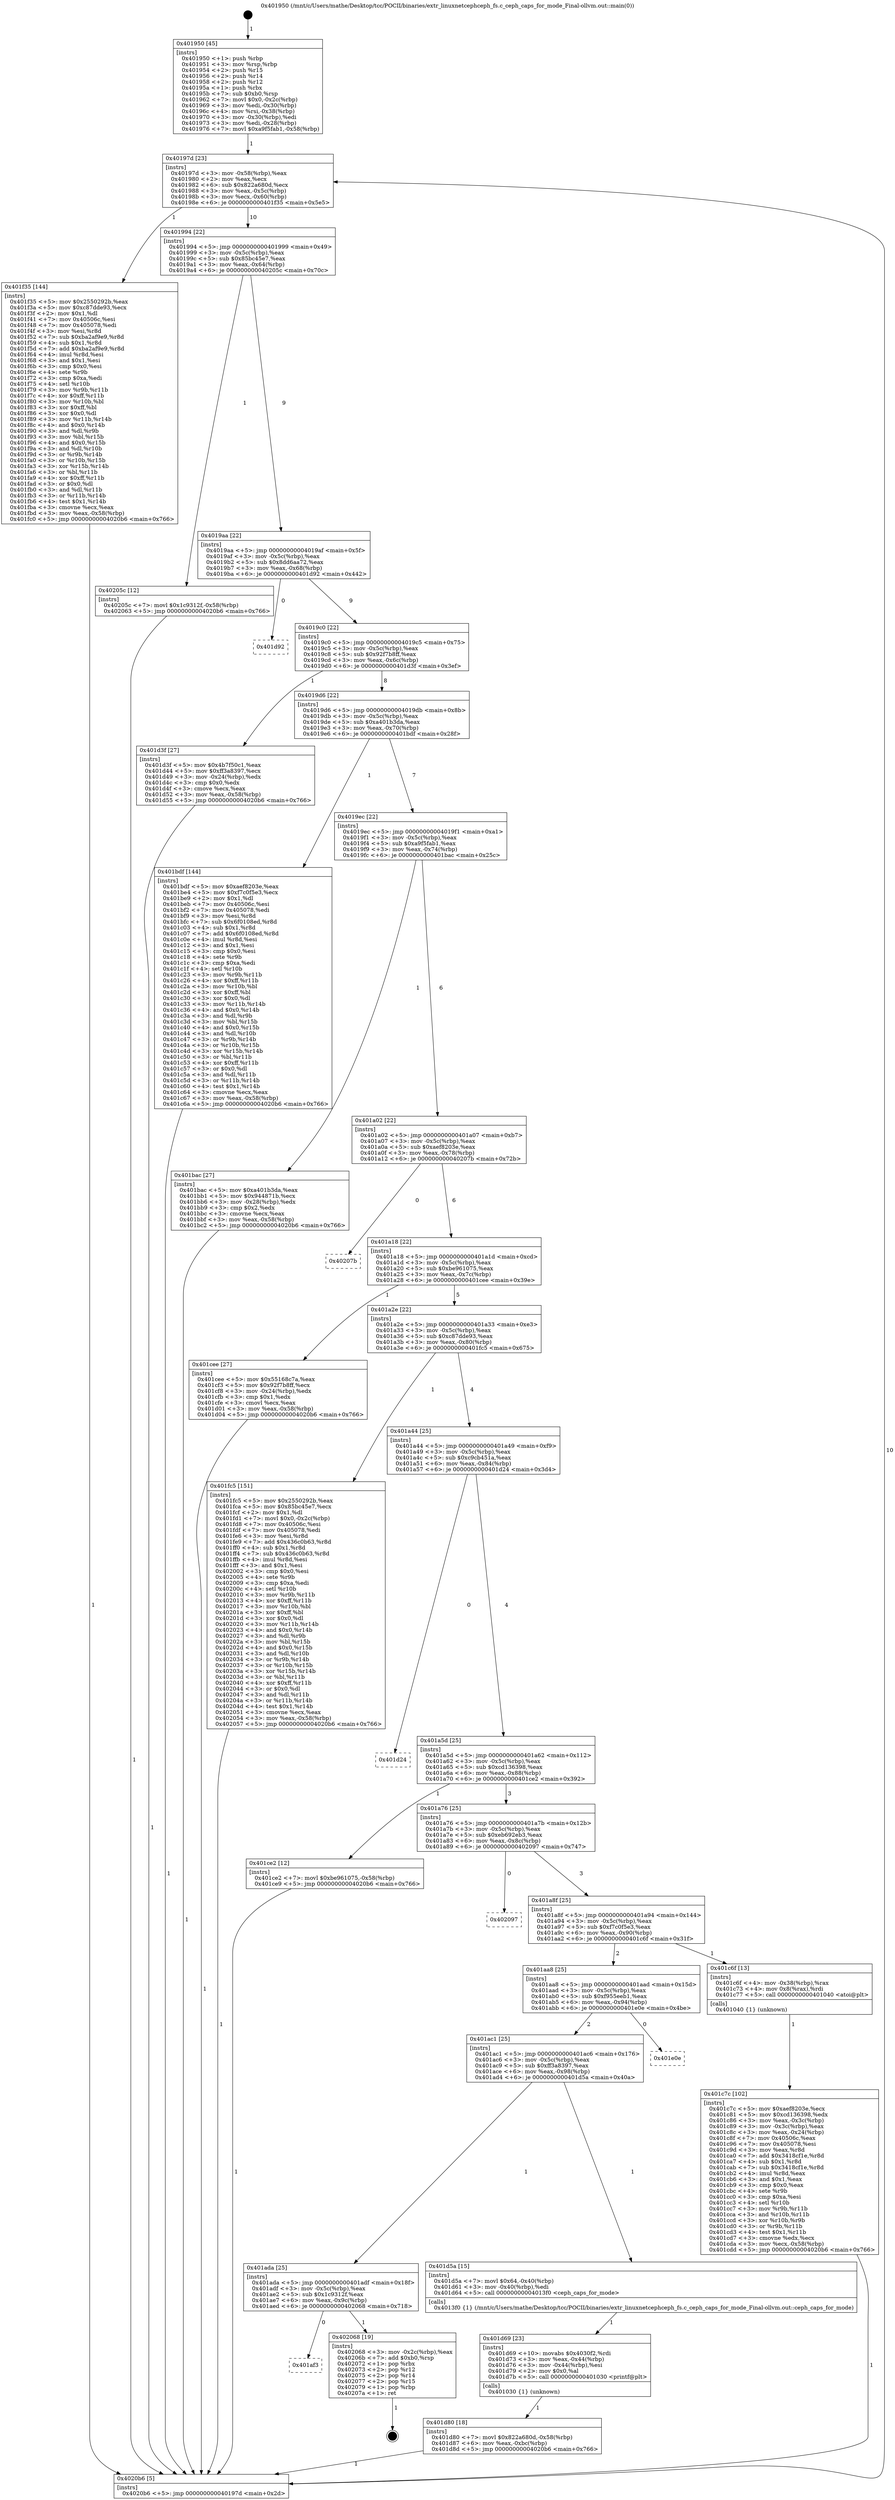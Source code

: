 digraph "0x401950" {
  label = "0x401950 (/mnt/c/Users/mathe/Desktop/tcc/POCII/binaries/extr_linuxnetcephceph_fs.c_ceph_caps_for_mode_Final-ollvm.out::main(0))"
  labelloc = "t"
  node[shape=record]

  Entry [label="",width=0.3,height=0.3,shape=circle,fillcolor=black,style=filled]
  "0x40197d" [label="{
     0x40197d [23]\l
     | [instrs]\l
     &nbsp;&nbsp;0x40197d \<+3\>: mov -0x58(%rbp),%eax\l
     &nbsp;&nbsp;0x401980 \<+2\>: mov %eax,%ecx\l
     &nbsp;&nbsp;0x401982 \<+6\>: sub $0x822a680d,%ecx\l
     &nbsp;&nbsp;0x401988 \<+3\>: mov %eax,-0x5c(%rbp)\l
     &nbsp;&nbsp;0x40198b \<+3\>: mov %ecx,-0x60(%rbp)\l
     &nbsp;&nbsp;0x40198e \<+6\>: je 0000000000401f35 \<main+0x5e5\>\l
  }"]
  "0x401f35" [label="{
     0x401f35 [144]\l
     | [instrs]\l
     &nbsp;&nbsp;0x401f35 \<+5\>: mov $0x2550292b,%eax\l
     &nbsp;&nbsp;0x401f3a \<+5\>: mov $0xc87dde93,%ecx\l
     &nbsp;&nbsp;0x401f3f \<+2\>: mov $0x1,%dl\l
     &nbsp;&nbsp;0x401f41 \<+7\>: mov 0x40506c,%esi\l
     &nbsp;&nbsp;0x401f48 \<+7\>: mov 0x405078,%edi\l
     &nbsp;&nbsp;0x401f4f \<+3\>: mov %esi,%r8d\l
     &nbsp;&nbsp;0x401f52 \<+7\>: sub $0xba2af9e9,%r8d\l
     &nbsp;&nbsp;0x401f59 \<+4\>: sub $0x1,%r8d\l
     &nbsp;&nbsp;0x401f5d \<+7\>: add $0xba2af9e9,%r8d\l
     &nbsp;&nbsp;0x401f64 \<+4\>: imul %r8d,%esi\l
     &nbsp;&nbsp;0x401f68 \<+3\>: and $0x1,%esi\l
     &nbsp;&nbsp;0x401f6b \<+3\>: cmp $0x0,%esi\l
     &nbsp;&nbsp;0x401f6e \<+4\>: sete %r9b\l
     &nbsp;&nbsp;0x401f72 \<+3\>: cmp $0xa,%edi\l
     &nbsp;&nbsp;0x401f75 \<+4\>: setl %r10b\l
     &nbsp;&nbsp;0x401f79 \<+3\>: mov %r9b,%r11b\l
     &nbsp;&nbsp;0x401f7c \<+4\>: xor $0xff,%r11b\l
     &nbsp;&nbsp;0x401f80 \<+3\>: mov %r10b,%bl\l
     &nbsp;&nbsp;0x401f83 \<+3\>: xor $0xff,%bl\l
     &nbsp;&nbsp;0x401f86 \<+3\>: xor $0x0,%dl\l
     &nbsp;&nbsp;0x401f89 \<+3\>: mov %r11b,%r14b\l
     &nbsp;&nbsp;0x401f8c \<+4\>: and $0x0,%r14b\l
     &nbsp;&nbsp;0x401f90 \<+3\>: and %dl,%r9b\l
     &nbsp;&nbsp;0x401f93 \<+3\>: mov %bl,%r15b\l
     &nbsp;&nbsp;0x401f96 \<+4\>: and $0x0,%r15b\l
     &nbsp;&nbsp;0x401f9a \<+3\>: and %dl,%r10b\l
     &nbsp;&nbsp;0x401f9d \<+3\>: or %r9b,%r14b\l
     &nbsp;&nbsp;0x401fa0 \<+3\>: or %r10b,%r15b\l
     &nbsp;&nbsp;0x401fa3 \<+3\>: xor %r15b,%r14b\l
     &nbsp;&nbsp;0x401fa6 \<+3\>: or %bl,%r11b\l
     &nbsp;&nbsp;0x401fa9 \<+4\>: xor $0xff,%r11b\l
     &nbsp;&nbsp;0x401fad \<+3\>: or $0x0,%dl\l
     &nbsp;&nbsp;0x401fb0 \<+3\>: and %dl,%r11b\l
     &nbsp;&nbsp;0x401fb3 \<+3\>: or %r11b,%r14b\l
     &nbsp;&nbsp;0x401fb6 \<+4\>: test $0x1,%r14b\l
     &nbsp;&nbsp;0x401fba \<+3\>: cmovne %ecx,%eax\l
     &nbsp;&nbsp;0x401fbd \<+3\>: mov %eax,-0x58(%rbp)\l
     &nbsp;&nbsp;0x401fc0 \<+5\>: jmp 00000000004020b6 \<main+0x766\>\l
  }"]
  "0x401994" [label="{
     0x401994 [22]\l
     | [instrs]\l
     &nbsp;&nbsp;0x401994 \<+5\>: jmp 0000000000401999 \<main+0x49\>\l
     &nbsp;&nbsp;0x401999 \<+3\>: mov -0x5c(%rbp),%eax\l
     &nbsp;&nbsp;0x40199c \<+5\>: sub $0x85bc45e7,%eax\l
     &nbsp;&nbsp;0x4019a1 \<+3\>: mov %eax,-0x64(%rbp)\l
     &nbsp;&nbsp;0x4019a4 \<+6\>: je 000000000040205c \<main+0x70c\>\l
  }"]
  Exit [label="",width=0.3,height=0.3,shape=circle,fillcolor=black,style=filled,peripheries=2]
  "0x40205c" [label="{
     0x40205c [12]\l
     | [instrs]\l
     &nbsp;&nbsp;0x40205c \<+7\>: movl $0x1c9312f,-0x58(%rbp)\l
     &nbsp;&nbsp;0x402063 \<+5\>: jmp 00000000004020b6 \<main+0x766\>\l
  }"]
  "0x4019aa" [label="{
     0x4019aa [22]\l
     | [instrs]\l
     &nbsp;&nbsp;0x4019aa \<+5\>: jmp 00000000004019af \<main+0x5f\>\l
     &nbsp;&nbsp;0x4019af \<+3\>: mov -0x5c(%rbp),%eax\l
     &nbsp;&nbsp;0x4019b2 \<+5\>: sub $0x8dd6aa72,%eax\l
     &nbsp;&nbsp;0x4019b7 \<+3\>: mov %eax,-0x68(%rbp)\l
     &nbsp;&nbsp;0x4019ba \<+6\>: je 0000000000401d92 \<main+0x442\>\l
  }"]
  "0x401af3" [label="{
     0x401af3\l
  }", style=dashed]
  "0x401d92" [label="{
     0x401d92\l
  }", style=dashed]
  "0x4019c0" [label="{
     0x4019c0 [22]\l
     | [instrs]\l
     &nbsp;&nbsp;0x4019c0 \<+5\>: jmp 00000000004019c5 \<main+0x75\>\l
     &nbsp;&nbsp;0x4019c5 \<+3\>: mov -0x5c(%rbp),%eax\l
     &nbsp;&nbsp;0x4019c8 \<+5\>: sub $0x92f7b8ff,%eax\l
     &nbsp;&nbsp;0x4019cd \<+3\>: mov %eax,-0x6c(%rbp)\l
     &nbsp;&nbsp;0x4019d0 \<+6\>: je 0000000000401d3f \<main+0x3ef\>\l
  }"]
  "0x402068" [label="{
     0x402068 [19]\l
     | [instrs]\l
     &nbsp;&nbsp;0x402068 \<+3\>: mov -0x2c(%rbp),%eax\l
     &nbsp;&nbsp;0x40206b \<+7\>: add $0xb0,%rsp\l
     &nbsp;&nbsp;0x402072 \<+1\>: pop %rbx\l
     &nbsp;&nbsp;0x402073 \<+2\>: pop %r12\l
     &nbsp;&nbsp;0x402075 \<+2\>: pop %r14\l
     &nbsp;&nbsp;0x402077 \<+2\>: pop %r15\l
     &nbsp;&nbsp;0x402079 \<+1\>: pop %rbp\l
     &nbsp;&nbsp;0x40207a \<+1\>: ret\l
  }"]
  "0x401d3f" [label="{
     0x401d3f [27]\l
     | [instrs]\l
     &nbsp;&nbsp;0x401d3f \<+5\>: mov $0x4b7f50c1,%eax\l
     &nbsp;&nbsp;0x401d44 \<+5\>: mov $0xff3a8397,%ecx\l
     &nbsp;&nbsp;0x401d49 \<+3\>: mov -0x24(%rbp),%edx\l
     &nbsp;&nbsp;0x401d4c \<+3\>: cmp $0x0,%edx\l
     &nbsp;&nbsp;0x401d4f \<+3\>: cmove %ecx,%eax\l
     &nbsp;&nbsp;0x401d52 \<+3\>: mov %eax,-0x58(%rbp)\l
     &nbsp;&nbsp;0x401d55 \<+5\>: jmp 00000000004020b6 \<main+0x766\>\l
  }"]
  "0x4019d6" [label="{
     0x4019d6 [22]\l
     | [instrs]\l
     &nbsp;&nbsp;0x4019d6 \<+5\>: jmp 00000000004019db \<main+0x8b\>\l
     &nbsp;&nbsp;0x4019db \<+3\>: mov -0x5c(%rbp),%eax\l
     &nbsp;&nbsp;0x4019de \<+5\>: sub $0xa401b3da,%eax\l
     &nbsp;&nbsp;0x4019e3 \<+3\>: mov %eax,-0x70(%rbp)\l
     &nbsp;&nbsp;0x4019e6 \<+6\>: je 0000000000401bdf \<main+0x28f\>\l
  }"]
  "0x401d80" [label="{
     0x401d80 [18]\l
     | [instrs]\l
     &nbsp;&nbsp;0x401d80 \<+7\>: movl $0x822a680d,-0x58(%rbp)\l
     &nbsp;&nbsp;0x401d87 \<+6\>: mov %eax,-0xbc(%rbp)\l
     &nbsp;&nbsp;0x401d8d \<+5\>: jmp 00000000004020b6 \<main+0x766\>\l
  }"]
  "0x401bdf" [label="{
     0x401bdf [144]\l
     | [instrs]\l
     &nbsp;&nbsp;0x401bdf \<+5\>: mov $0xaef8203e,%eax\l
     &nbsp;&nbsp;0x401be4 \<+5\>: mov $0xf7c0f5e3,%ecx\l
     &nbsp;&nbsp;0x401be9 \<+2\>: mov $0x1,%dl\l
     &nbsp;&nbsp;0x401beb \<+7\>: mov 0x40506c,%esi\l
     &nbsp;&nbsp;0x401bf2 \<+7\>: mov 0x405078,%edi\l
     &nbsp;&nbsp;0x401bf9 \<+3\>: mov %esi,%r8d\l
     &nbsp;&nbsp;0x401bfc \<+7\>: sub $0x6f0108ed,%r8d\l
     &nbsp;&nbsp;0x401c03 \<+4\>: sub $0x1,%r8d\l
     &nbsp;&nbsp;0x401c07 \<+7\>: add $0x6f0108ed,%r8d\l
     &nbsp;&nbsp;0x401c0e \<+4\>: imul %r8d,%esi\l
     &nbsp;&nbsp;0x401c12 \<+3\>: and $0x1,%esi\l
     &nbsp;&nbsp;0x401c15 \<+3\>: cmp $0x0,%esi\l
     &nbsp;&nbsp;0x401c18 \<+4\>: sete %r9b\l
     &nbsp;&nbsp;0x401c1c \<+3\>: cmp $0xa,%edi\l
     &nbsp;&nbsp;0x401c1f \<+4\>: setl %r10b\l
     &nbsp;&nbsp;0x401c23 \<+3\>: mov %r9b,%r11b\l
     &nbsp;&nbsp;0x401c26 \<+4\>: xor $0xff,%r11b\l
     &nbsp;&nbsp;0x401c2a \<+3\>: mov %r10b,%bl\l
     &nbsp;&nbsp;0x401c2d \<+3\>: xor $0xff,%bl\l
     &nbsp;&nbsp;0x401c30 \<+3\>: xor $0x0,%dl\l
     &nbsp;&nbsp;0x401c33 \<+3\>: mov %r11b,%r14b\l
     &nbsp;&nbsp;0x401c36 \<+4\>: and $0x0,%r14b\l
     &nbsp;&nbsp;0x401c3a \<+3\>: and %dl,%r9b\l
     &nbsp;&nbsp;0x401c3d \<+3\>: mov %bl,%r15b\l
     &nbsp;&nbsp;0x401c40 \<+4\>: and $0x0,%r15b\l
     &nbsp;&nbsp;0x401c44 \<+3\>: and %dl,%r10b\l
     &nbsp;&nbsp;0x401c47 \<+3\>: or %r9b,%r14b\l
     &nbsp;&nbsp;0x401c4a \<+3\>: or %r10b,%r15b\l
     &nbsp;&nbsp;0x401c4d \<+3\>: xor %r15b,%r14b\l
     &nbsp;&nbsp;0x401c50 \<+3\>: or %bl,%r11b\l
     &nbsp;&nbsp;0x401c53 \<+4\>: xor $0xff,%r11b\l
     &nbsp;&nbsp;0x401c57 \<+3\>: or $0x0,%dl\l
     &nbsp;&nbsp;0x401c5a \<+3\>: and %dl,%r11b\l
     &nbsp;&nbsp;0x401c5d \<+3\>: or %r11b,%r14b\l
     &nbsp;&nbsp;0x401c60 \<+4\>: test $0x1,%r14b\l
     &nbsp;&nbsp;0x401c64 \<+3\>: cmovne %ecx,%eax\l
     &nbsp;&nbsp;0x401c67 \<+3\>: mov %eax,-0x58(%rbp)\l
     &nbsp;&nbsp;0x401c6a \<+5\>: jmp 00000000004020b6 \<main+0x766\>\l
  }"]
  "0x4019ec" [label="{
     0x4019ec [22]\l
     | [instrs]\l
     &nbsp;&nbsp;0x4019ec \<+5\>: jmp 00000000004019f1 \<main+0xa1\>\l
     &nbsp;&nbsp;0x4019f1 \<+3\>: mov -0x5c(%rbp),%eax\l
     &nbsp;&nbsp;0x4019f4 \<+5\>: sub $0xa9f5fab1,%eax\l
     &nbsp;&nbsp;0x4019f9 \<+3\>: mov %eax,-0x74(%rbp)\l
     &nbsp;&nbsp;0x4019fc \<+6\>: je 0000000000401bac \<main+0x25c\>\l
  }"]
  "0x401d69" [label="{
     0x401d69 [23]\l
     | [instrs]\l
     &nbsp;&nbsp;0x401d69 \<+10\>: movabs $0x4030f2,%rdi\l
     &nbsp;&nbsp;0x401d73 \<+3\>: mov %eax,-0x44(%rbp)\l
     &nbsp;&nbsp;0x401d76 \<+3\>: mov -0x44(%rbp),%esi\l
     &nbsp;&nbsp;0x401d79 \<+2\>: mov $0x0,%al\l
     &nbsp;&nbsp;0x401d7b \<+5\>: call 0000000000401030 \<printf@plt\>\l
     | [calls]\l
     &nbsp;&nbsp;0x401030 \{1\} (unknown)\l
  }"]
  "0x401bac" [label="{
     0x401bac [27]\l
     | [instrs]\l
     &nbsp;&nbsp;0x401bac \<+5\>: mov $0xa401b3da,%eax\l
     &nbsp;&nbsp;0x401bb1 \<+5\>: mov $0x944871b,%ecx\l
     &nbsp;&nbsp;0x401bb6 \<+3\>: mov -0x28(%rbp),%edx\l
     &nbsp;&nbsp;0x401bb9 \<+3\>: cmp $0x2,%edx\l
     &nbsp;&nbsp;0x401bbc \<+3\>: cmovne %ecx,%eax\l
     &nbsp;&nbsp;0x401bbf \<+3\>: mov %eax,-0x58(%rbp)\l
     &nbsp;&nbsp;0x401bc2 \<+5\>: jmp 00000000004020b6 \<main+0x766\>\l
  }"]
  "0x401a02" [label="{
     0x401a02 [22]\l
     | [instrs]\l
     &nbsp;&nbsp;0x401a02 \<+5\>: jmp 0000000000401a07 \<main+0xb7\>\l
     &nbsp;&nbsp;0x401a07 \<+3\>: mov -0x5c(%rbp),%eax\l
     &nbsp;&nbsp;0x401a0a \<+5\>: sub $0xaef8203e,%eax\l
     &nbsp;&nbsp;0x401a0f \<+3\>: mov %eax,-0x78(%rbp)\l
     &nbsp;&nbsp;0x401a12 \<+6\>: je 000000000040207b \<main+0x72b\>\l
  }"]
  "0x4020b6" [label="{
     0x4020b6 [5]\l
     | [instrs]\l
     &nbsp;&nbsp;0x4020b6 \<+5\>: jmp 000000000040197d \<main+0x2d\>\l
  }"]
  "0x401950" [label="{
     0x401950 [45]\l
     | [instrs]\l
     &nbsp;&nbsp;0x401950 \<+1\>: push %rbp\l
     &nbsp;&nbsp;0x401951 \<+3\>: mov %rsp,%rbp\l
     &nbsp;&nbsp;0x401954 \<+2\>: push %r15\l
     &nbsp;&nbsp;0x401956 \<+2\>: push %r14\l
     &nbsp;&nbsp;0x401958 \<+2\>: push %r12\l
     &nbsp;&nbsp;0x40195a \<+1\>: push %rbx\l
     &nbsp;&nbsp;0x40195b \<+7\>: sub $0xb0,%rsp\l
     &nbsp;&nbsp;0x401962 \<+7\>: movl $0x0,-0x2c(%rbp)\l
     &nbsp;&nbsp;0x401969 \<+3\>: mov %edi,-0x30(%rbp)\l
     &nbsp;&nbsp;0x40196c \<+4\>: mov %rsi,-0x38(%rbp)\l
     &nbsp;&nbsp;0x401970 \<+3\>: mov -0x30(%rbp),%edi\l
     &nbsp;&nbsp;0x401973 \<+3\>: mov %edi,-0x28(%rbp)\l
     &nbsp;&nbsp;0x401976 \<+7\>: movl $0xa9f5fab1,-0x58(%rbp)\l
  }"]
  "0x401ada" [label="{
     0x401ada [25]\l
     | [instrs]\l
     &nbsp;&nbsp;0x401ada \<+5\>: jmp 0000000000401adf \<main+0x18f\>\l
     &nbsp;&nbsp;0x401adf \<+3\>: mov -0x5c(%rbp),%eax\l
     &nbsp;&nbsp;0x401ae2 \<+5\>: sub $0x1c9312f,%eax\l
     &nbsp;&nbsp;0x401ae7 \<+6\>: mov %eax,-0x9c(%rbp)\l
     &nbsp;&nbsp;0x401aed \<+6\>: je 0000000000402068 \<main+0x718\>\l
  }"]
  "0x40207b" [label="{
     0x40207b\l
  }", style=dashed]
  "0x401a18" [label="{
     0x401a18 [22]\l
     | [instrs]\l
     &nbsp;&nbsp;0x401a18 \<+5\>: jmp 0000000000401a1d \<main+0xcd\>\l
     &nbsp;&nbsp;0x401a1d \<+3\>: mov -0x5c(%rbp),%eax\l
     &nbsp;&nbsp;0x401a20 \<+5\>: sub $0xbe961075,%eax\l
     &nbsp;&nbsp;0x401a25 \<+3\>: mov %eax,-0x7c(%rbp)\l
     &nbsp;&nbsp;0x401a28 \<+6\>: je 0000000000401cee \<main+0x39e\>\l
  }"]
  "0x401d5a" [label="{
     0x401d5a [15]\l
     | [instrs]\l
     &nbsp;&nbsp;0x401d5a \<+7\>: movl $0x64,-0x40(%rbp)\l
     &nbsp;&nbsp;0x401d61 \<+3\>: mov -0x40(%rbp),%edi\l
     &nbsp;&nbsp;0x401d64 \<+5\>: call 00000000004013f0 \<ceph_caps_for_mode\>\l
     | [calls]\l
     &nbsp;&nbsp;0x4013f0 \{1\} (/mnt/c/Users/mathe/Desktop/tcc/POCII/binaries/extr_linuxnetcephceph_fs.c_ceph_caps_for_mode_Final-ollvm.out::ceph_caps_for_mode)\l
  }"]
  "0x401cee" [label="{
     0x401cee [27]\l
     | [instrs]\l
     &nbsp;&nbsp;0x401cee \<+5\>: mov $0x55168c7a,%eax\l
     &nbsp;&nbsp;0x401cf3 \<+5\>: mov $0x92f7b8ff,%ecx\l
     &nbsp;&nbsp;0x401cf8 \<+3\>: mov -0x24(%rbp),%edx\l
     &nbsp;&nbsp;0x401cfb \<+3\>: cmp $0x1,%edx\l
     &nbsp;&nbsp;0x401cfe \<+3\>: cmovl %ecx,%eax\l
     &nbsp;&nbsp;0x401d01 \<+3\>: mov %eax,-0x58(%rbp)\l
     &nbsp;&nbsp;0x401d04 \<+5\>: jmp 00000000004020b6 \<main+0x766\>\l
  }"]
  "0x401a2e" [label="{
     0x401a2e [22]\l
     | [instrs]\l
     &nbsp;&nbsp;0x401a2e \<+5\>: jmp 0000000000401a33 \<main+0xe3\>\l
     &nbsp;&nbsp;0x401a33 \<+3\>: mov -0x5c(%rbp),%eax\l
     &nbsp;&nbsp;0x401a36 \<+5\>: sub $0xc87dde93,%eax\l
     &nbsp;&nbsp;0x401a3b \<+3\>: mov %eax,-0x80(%rbp)\l
     &nbsp;&nbsp;0x401a3e \<+6\>: je 0000000000401fc5 \<main+0x675\>\l
  }"]
  "0x401ac1" [label="{
     0x401ac1 [25]\l
     | [instrs]\l
     &nbsp;&nbsp;0x401ac1 \<+5\>: jmp 0000000000401ac6 \<main+0x176\>\l
     &nbsp;&nbsp;0x401ac6 \<+3\>: mov -0x5c(%rbp),%eax\l
     &nbsp;&nbsp;0x401ac9 \<+5\>: sub $0xff3a8397,%eax\l
     &nbsp;&nbsp;0x401ace \<+6\>: mov %eax,-0x98(%rbp)\l
     &nbsp;&nbsp;0x401ad4 \<+6\>: je 0000000000401d5a \<main+0x40a\>\l
  }"]
  "0x401fc5" [label="{
     0x401fc5 [151]\l
     | [instrs]\l
     &nbsp;&nbsp;0x401fc5 \<+5\>: mov $0x2550292b,%eax\l
     &nbsp;&nbsp;0x401fca \<+5\>: mov $0x85bc45e7,%ecx\l
     &nbsp;&nbsp;0x401fcf \<+2\>: mov $0x1,%dl\l
     &nbsp;&nbsp;0x401fd1 \<+7\>: movl $0x0,-0x2c(%rbp)\l
     &nbsp;&nbsp;0x401fd8 \<+7\>: mov 0x40506c,%esi\l
     &nbsp;&nbsp;0x401fdf \<+7\>: mov 0x405078,%edi\l
     &nbsp;&nbsp;0x401fe6 \<+3\>: mov %esi,%r8d\l
     &nbsp;&nbsp;0x401fe9 \<+7\>: add $0x436c0b63,%r8d\l
     &nbsp;&nbsp;0x401ff0 \<+4\>: sub $0x1,%r8d\l
     &nbsp;&nbsp;0x401ff4 \<+7\>: sub $0x436c0b63,%r8d\l
     &nbsp;&nbsp;0x401ffb \<+4\>: imul %r8d,%esi\l
     &nbsp;&nbsp;0x401fff \<+3\>: and $0x1,%esi\l
     &nbsp;&nbsp;0x402002 \<+3\>: cmp $0x0,%esi\l
     &nbsp;&nbsp;0x402005 \<+4\>: sete %r9b\l
     &nbsp;&nbsp;0x402009 \<+3\>: cmp $0xa,%edi\l
     &nbsp;&nbsp;0x40200c \<+4\>: setl %r10b\l
     &nbsp;&nbsp;0x402010 \<+3\>: mov %r9b,%r11b\l
     &nbsp;&nbsp;0x402013 \<+4\>: xor $0xff,%r11b\l
     &nbsp;&nbsp;0x402017 \<+3\>: mov %r10b,%bl\l
     &nbsp;&nbsp;0x40201a \<+3\>: xor $0xff,%bl\l
     &nbsp;&nbsp;0x40201d \<+3\>: xor $0x0,%dl\l
     &nbsp;&nbsp;0x402020 \<+3\>: mov %r11b,%r14b\l
     &nbsp;&nbsp;0x402023 \<+4\>: and $0x0,%r14b\l
     &nbsp;&nbsp;0x402027 \<+3\>: and %dl,%r9b\l
     &nbsp;&nbsp;0x40202a \<+3\>: mov %bl,%r15b\l
     &nbsp;&nbsp;0x40202d \<+4\>: and $0x0,%r15b\l
     &nbsp;&nbsp;0x402031 \<+3\>: and %dl,%r10b\l
     &nbsp;&nbsp;0x402034 \<+3\>: or %r9b,%r14b\l
     &nbsp;&nbsp;0x402037 \<+3\>: or %r10b,%r15b\l
     &nbsp;&nbsp;0x40203a \<+3\>: xor %r15b,%r14b\l
     &nbsp;&nbsp;0x40203d \<+3\>: or %bl,%r11b\l
     &nbsp;&nbsp;0x402040 \<+4\>: xor $0xff,%r11b\l
     &nbsp;&nbsp;0x402044 \<+3\>: or $0x0,%dl\l
     &nbsp;&nbsp;0x402047 \<+3\>: and %dl,%r11b\l
     &nbsp;&nbsp;0x40204a \<+3\>: or %r11b,%r14b\l
     &nbsp;&nbsp;0x40204d \<+4\>: test $0x1,%r14b\l
     &nbsp;&nbsp;0x402051 \<+3\>: cmovne %ecx,%eax\l
     &nbsp;&nbsp;0x402054 \<+3\>: mov %eax,-0x58(%rbp)\l
     &nbsp;&nbsp;0x402057 \<+5\>: jmp 00000000004020b6 \<main+0x766\>\l
  }"]
  "0x401a44" [label="{
     0x401a44 [25]\l
     | [instrs]\l
     &nbsp;&nbsp;0x401a44 \<+5\>: jmp 0000000000401a49 \<main+0xf9\>\l
     &nbsp;&nbsp;0x401a49 \<+3\>: mov -0x5c(%rbp),%eax\l
     &nbsp;&nbsp;0x401a4c \<+5\>: sub $0xc9cb451a,%eax\l
     &nbsp;&nbsp;0x401a51 \<+6\>: mov %eax,-0x84(%rbp)\l
     &nbsp;&nbsp;0x401a57 \<+6\>: je 0000000000401d24 \<main+0x3d4\>\l
  }"]
  "0x401e0e" [label="{
     0x401e0e\l
  }", style=dashed]
  "0x401d24" [label="{
     0x401d24\l
  }", style=dashed]
  "0x401a5d" [label="{
     0x401a5d [25]\l
     | [instrs]\l
     &nbsp;&nbsp;0x401a5d \<+5\>: jmp 0000000000401a62 \<main+0x112\>\l
     &nbsp;&nbsp;0x401a62 \<+3\>: mov -0x5c(%rbp),%eax\l
     &nbsp;&nbsp;0x401a65 \<+5\>: sub $0xcd136398,%eax\l
     &nbsp;&nbsp;0x401a6a \<+6\>: mov %eax,-0x88(%rbp)\l
     &nbsp;&nbsp;0x401a70 \<+6\>: je 0000000000401ce2 \<main+0x392\>\l
  }"]
  "0x401c7c" [label="{
     0x401c7c [102]\l
     | [instrs]\l
     &nbsp;&nbsp;0x401c7c \<+5\>: mov $0xaef8203e,%ecx\l
     &nbsp;&nbsp;0x401c81 \<+5\>: mov $0xcd136398,%edx\l
     &nbsp;&nbsp;0x401c86 \<+3\>: mov %eax,-0x3c(%rbp)\l
     &nbsp;&nbsp;0x401c89 \<+3\>: mov -0x3c(%rbp),%eax\l
     &nbsp;&nbsp;0x401c8c \<+3\>: mov %eax,-0x24(%rbp)\l
     &nbsp;&nbsp;0x401c8f \<+7\>: mov 0x40506c,%eax\l
     &nbsp;&nbsp;0x401c96 \<+7\>: mov 0x405078,%esi\l
     &nbsp;&nbsp;0x401c9d \<+3\>: mov %eax,%r8d\l
     &nbsp;&nbsp;0x401ca0 \<+7\>: add $0x3418cf1e,%r8d\l
     &nbsp;&nbsp;0x401ca7 \<+4\>: sub $0x1,%r8d\l
     &nbsp;&nbsp;0x401cab \<+7\>: sub $0x3418cf1e,%r8d\l
     &nbsp;&nbsp;0x401cb2 \<+4\>: imul %r8d,%eax\l
     &nbsp;&nbsp;0x401cb6 \<+3\>: and $0x1,%eax\l
     &nbsp;&nbsp;0x401cb9 \<+3\>: cmp $0x0,%eax\l
     &nbsp;&nbsp;0x401cbc \<+4\>: sete %r9b\l
     &nbsp;&nbsp;0x401cc0 \<+3\>: cmp $0xa,%esi\l
     &nbsp;&nbsp;0x401cc3 \<+4\>: setl %r10b\l
     &nbsp;&nbsp;0x401cc7 \<+3\>: mov %r9b,%r11b\l
     &nbsp;&nbsp;0x401cca \<+3\>: and %r10b,%r11b\l
     &nbsp;&nbsp;0x401ccd \<+3\>: xor %r10b,%r9b\l
     &nbsp;&nbsp;0x401cd0 \<+3\>: or %r9b,%r11b\l
     &nbsp;&nbsp;0x401cd3 \<+4\>: test $0x1,%r11b\l
     &nbsp;&nbsp;0x401cd7 \<+3\>: cmovne %edx,%ecx\l
     &nbsp;&nbsp;0x401cda \<+3\>: mov %ecx,-0x58(%rbp)\l
     &nbsp;&nbsp;0x401cdd \<+5\>: jmp 00000000004020b6 \<main+0x766\>\l
  }"]
  "0x401ce2" [label="{
     0x401ce2 [12]\l
     | [instrs]\l
     &nbsp;&nbsp;0x401ce2 \<+7\>: movl $0xbe961075,-0x58(%rbp)\l
     &nbsp;&nbsp;0x401ce9 \<+5\>: jmp 00000000004020b6 \<main+0x766\>\l
  }"]
  "0x401a76" [label="{
     0x401a76 [25]\l
     | [instrs]\l
     &nbsp;&nbsp;0x401a76 \<+5\>: jmp 0000000000401a7b \<main+0x12b\>\l
     &nbsp;&nbsp;0x401a7b \<+3\>: mov -0x5c(%rbp),%eax\l
     &nbsp;&nbsp;0x401a7e \<+5\>: sub $0xeb692eb3,%eax\l
     &nbsp;&nbsp;0x401a83 \<+6\>: mov %eax,-0x8c(%rbp)\l
     &nbsp;&nbsp;0x401a89 \<+6\>: je 0000000000402097 \<main+0x747\>\l
  }"]
  "0x401aa8" [label="{
     0x401aa8 [25]\l
     | [instrs]\l
     &nbsp;&nbsp;0x401aa8 \<+5\>: jmp 0000000000401aad \<main+0x15d\>\l
     &nbsp;&nbsp;0x401aad \<+3\>: mov -0x5c(%rbp),%eax\l
     &nbsp;&nbsp;0x401ab0 \<+5\>: sub $0xf955eeb1,%eax\l
     &nbsp;&nbsp;0x401ab5 \<+6\>: mov %eax,-0x94(%rbp)\l
     &nbsp;&nbsp;0x401abb \<+6\>: je 0000000000401e0e \<main+0x4be\>\l
  }"]
  "0x402097" [label="{
     0x402097\l
  }", style=dashed]
  "0x401a8f" [label="{
     0x401a8f [25]\l
     | [instrs]\l
     &nbsp;&nbsp;0x401a8f \<+5\>: jmp 0000000000401a94 \<main+0x144\>\l
     &nbsp;&nbsp;0x401a94 \<+3\>: mov -0x5c(%rbp),%eax\l
     &nbsp;&nbsp;0x401a97 \<+5\>: sub $0xf7c0f5e3,%eax\l
     &nbsp;&nbsp;0x401a9c \<+6\>: mov %eax,-0x90(%rbp)\l
     &nbsp;&nbsp;0x401aa2 \<+6\>: je 0000000000401c6f \<main+0x31f\>\l
  }"]
  "0x401c6f" [label="{
     0x401c6f [13]\l
     | [instrs]\l
     &nbsp;&nbsp;0x401c6f \<+4\>: mov -0x38(%rbp),%rax\l
     &nbsp;&nbsp;0x401c73 \<+4\>: mov 0x8(%rax),%rdi\l
     &nbsp;&nbsp;0x401c77 \<+5\>: call 0000000000401040 \<atoi@plt\>\l
     | [calls]\l
     &nbsp;&nbsp;0x401040 \{1\} (unknown)\l
  }"]
  Entry -> "0x401950" [label=" 1"]
  "0x40197d" -> "0x401f35" [label=" 1"]
  "0x40197d" -> "0x401994" [label=" 10"]
  "0x402068" -> Exit [label=" 1"]
  "0x401994" -> "0x40205c" [label=" 1"]
  "0x401994" -> "0x4019aa" [label=" 9"]
  "0x401ada" -> "0x401af3" [label=" 0"]
  "0x4019aa" -> "0x401d92" [label=" 0"]
  "0x4019aa" -> "0x4019c0" [label=" 9"]
  "0x401ada" -> "0x402068" [label=" 1"]
  "0x4019c0" -> "0x401d3f" [label=" 1"]
  "0x4019c0" -> "0x4019d6" [label=" 8"]
  "0x40205c" -> "0x4020b6" [label=" 1"]
  "0x4019d6" -> "0x401bdf" [label=" 1"]
  "0x4019d6" -> "0x4019ec" [label=" 7"]
  "0x401fc5" -> "0x4020b6" [label=" 1"]
  "0x4019ec" -> "0x401bac" [label=" 1"]
  "0x4019ec" -> "0x401a02" [label=" 6"]
  "0x401bac" -> "0x4020b6" [label=" 1"]
  "0x401950" -> "0x40197d" [label=" 1"]
  "0x4020b6" -> "0x40197d" [label=" 10"]
  "0x401bdf" -> "0x4020b6" [label=" 1"]
  "0x401f35" -> "0x4020b6" [label=" 1"]
  "0x401a02" -> "0x40207b" [label=" 0"]
  "0x401a02" -> "0x401a18" [label=" 6"]
  "0x401d80" -> "0x4020b6" [label=" 1"]
  "0x401a18" -> "0x401cee" [label=" 1"]
  "0x401a18" -> "0x401a2e" [label=" 5"]
  "0x401d69" -> "0x401d80" [label=" 1"]
  "0x401a2e" -> "0x401fc5" [label=" 1"]
  "0x401a2e" -> "0x401a44" [label=" 4"]
  "0x401ac1" -> "0x401ada" [label=" 1"]
  "0x401a44" -> "0x401d24" [label=" 0"]
  "0x401a44" -> "0x401a5d" [label=" 4"]
  "0x401ac1" -> "0x401d5a" [label=" 1"]
  "0x401a5d" -> "0x401ce2" [label=" 1"]
  "0x401a5d" -> "0x401a76" [label=" 3"]
  "0x401aa8" -> "0x401ac1" [label=" 2"]
  "0x401a76" -> "0x402097" [label=" 0"]
  "0x401a76" -> "0x401a8f" [label=" 3"]
  "0x401aa8" -> "0x401e0e" [label=" 0"]
  "0x401a8f" -> "0x401c6f" [label=" 1"]
  "0x401a8f" -> "0x401aa8" [label=" 2"]
  "0x401c6f" -> "0x401c7c" [label=" 1"]
  "0x401c7c" -> "0x4020b6" [label=" 1"]
  "0x401ce2" -> "0x4020b6" [label=" 1"]
  "0x401cee" -> "0x4020b6" [label=" 1"]
  "0x401d3f" -> "0x4020b6" [label=" 1"]
  "0x401d5a" -> "0x401d69" [label=" 1"]
}
